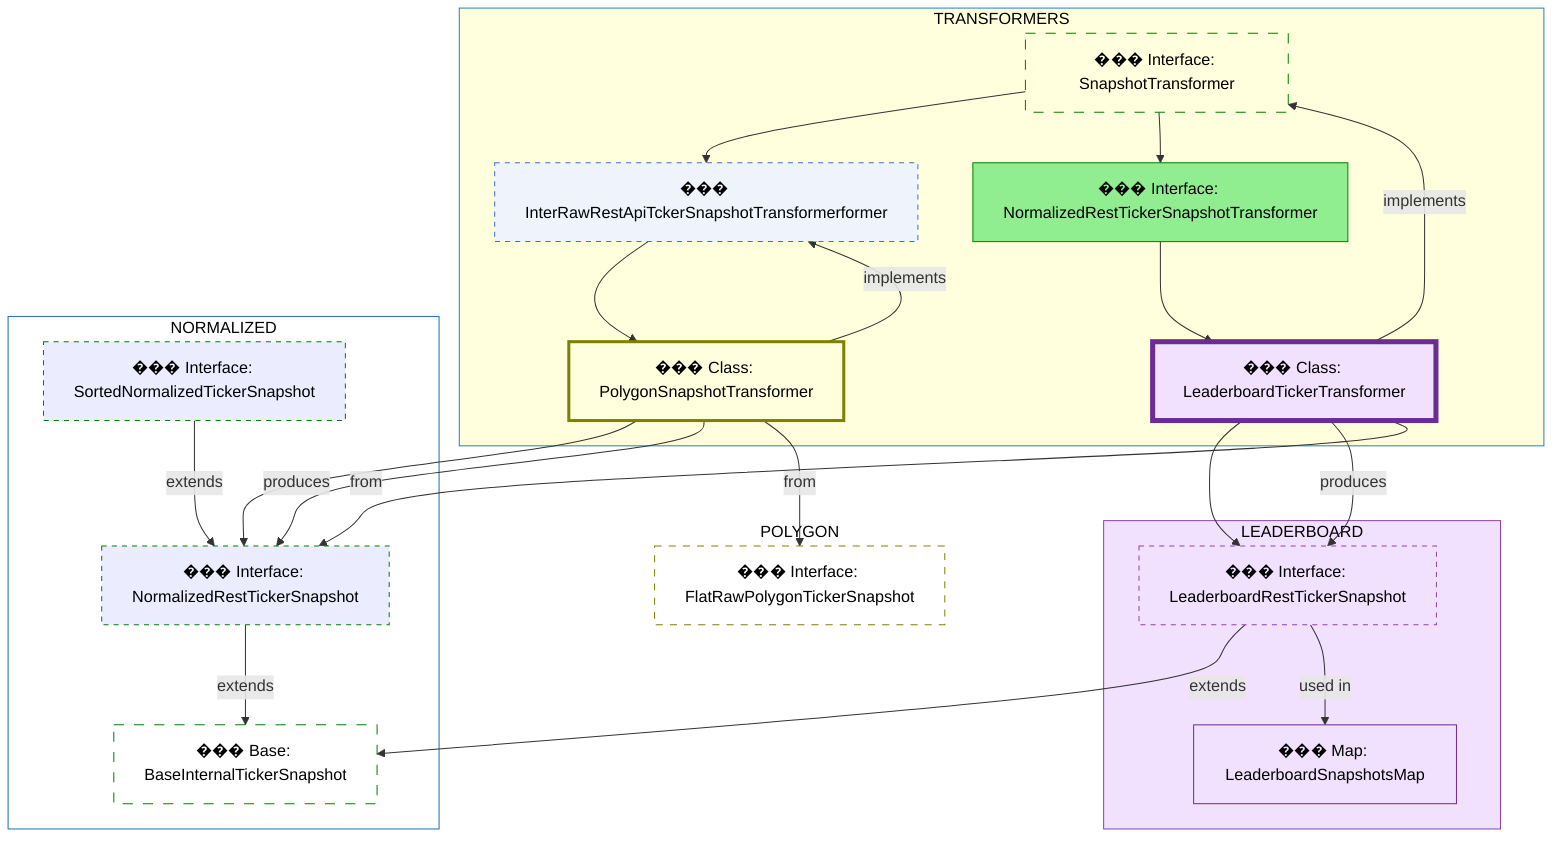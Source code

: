 flowchart TD

  %% === TRANSFORMERS CLUSTER ===
  subgraph TRANSFORMERS
    direction TB
    style TRANSFORMERS fill:#,stroke:#2980b9,stroke-width:1px,color:#000;
    I4["��� Interface: SnapshotTransformer"]
    I1["��� InterRawRestApiTckerSnapshotTransformerformer"]
    I3["��� Interface: NormalizedRestTickerSnapshotTransformer"]
    C1["���️ Class: PolygonSnapshotTransformer"]
    C2["���️ Class: LeaderboardTickerTransformer"]
  end

  %% === NORMALIZED CLUSTER ===
  subgraph NORMALIZED
    direction TB
    style NORMALIZED fill:none,stroke:#1c6cb3,stroke-width:1px,color:#000;
    A1["��� Base: BaseInternalTickerSnapshot"]
    A2["��� Interface: NormalizedRestTickerSnapshot"]
    A3["��� Interface: SortedNormalizedTickerSnapshot"]
  end

  %% === LEADERBOARD CLUSTER ===
  subgraph LEADERBOARD
    direction TB
    style LEADERBOARD fill:#f2e0ff,stroke:#8e44ad,stroke-width:1px,color:#000;
    A4["��� Interface: LeaderboardRestTickerSnapshot"]
    M1["��� Map: LeaderboardSnapshotsMap"]
  end

  %% === POLYGON CLUSTER ===
  subgraph POLYGON
    direction TB
    style POLYGON fill:none,stroke:#0e7a6f,stroke-width:0px,color:#000;
    R1["��� Interface: FlatRawPolygonTickerSnapshot"]
  end

  %% === Rank / Positioning Edges
  I4 --> I1
  I4 --> I3
  I1 --> C1
  I3 --> C2
  C1 --> A2
  C2 --> A4

  %% === Snapshot Inheritance
  A2 -->|extends| A1
  A3 -->|extends| A2
  A4 -->|extends| A1

  %% === Implementation + Transformation Edges
  C1 -->|implements| I1
  C1 -->|produces| A2
  C1 -->|from| R1

  C2 -->|implements| I4
  C2 -->|produces| A4
  C2 -->|from| A2

  A4 -->|used in| M1

  %% === Style Definitions ===
  classDef normalized-transformer-interface fill:lightgreen,stroke:green,color:#000,stroke: 5;
  classDef normalized-interface fill:apple,stroke:green,color:#000,stroke-dasharray: 5 5;
  classDef normalized-class fill:lightgreen,stroke:green,color:#000,stroke-width:4px;

  classDef polygon-class fill:none,stroke:olive,color:#000,stroke-width:3px;
  classDef polygon-interface fill:none,stroke:olive,color:#000,stroke-dasharray: 7 7;

  classDef leaderboard-interface fill:#f2e0ff,stroke:#8e44ad,color:#000,stroke-dasharray: 5 5;
  classDef leaderboard-class fill:#f2e0ff,stroke:#6c2c94,color:#000,stroke-width:5px;
  classDef map fill:none,stroke:#6c2c94,color:#000,fill:#f2e0ff,stroke-width:1px;

  classDef base-interface fill:none,stroke:green,color:#000,stroke-dasharray: 10;
  classDef base-class fill:none,stroke:green,color:#000,stroke-width:5px;

  classDef transformer-interface fill:#eef3fc,stroke:#3a75c4,color:#000,stroke-dasharray: 5 5;

  %% === Apply Styles ===
  class A1 base-interface
  class A2,A3 normalized-interface
  class A4 leaderboard-interface
  class R1 polygon-interface

  class I4 base-interface
  class I3 normalized-transformer-interface
  class I1 transformer-interface
  class C1 polygon-class
  class C2 leaderboard-class
  class M1 map